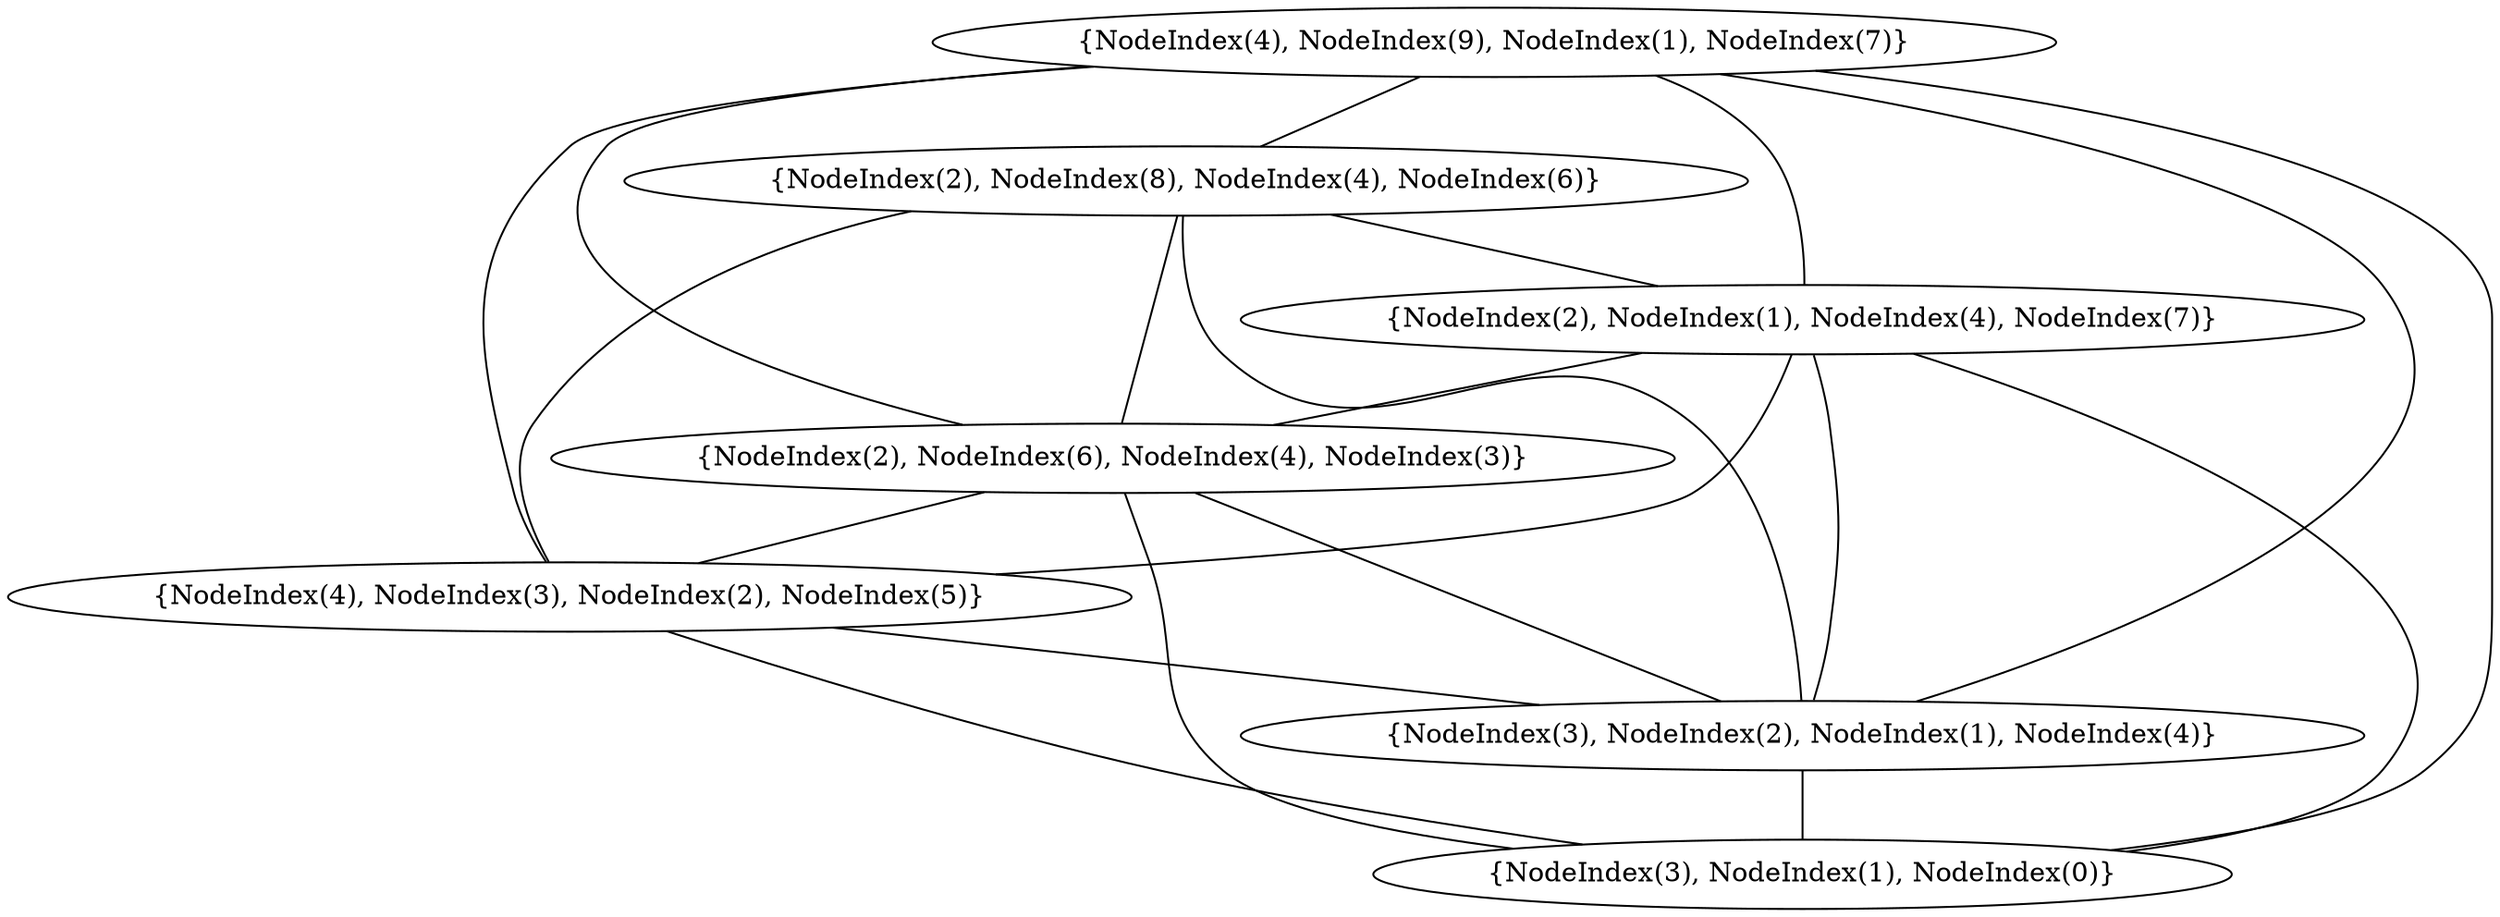 graph {
    0 [ label = "{NodeIndex(3), NodeIndex(1), NodeIndex(0)}" ]
    1 [ label = "{NodeIndex(3), NodeIndex(2), NodeIndex(1), NodeIndex(4)}" ]
    2 [ label = "{NodeIndex(4), NodeIndex(3), NodeIndex(2), NodeIndex(5)}" ]
    3 [ label = "{NodeIndex(2), NodeIndex(6), NodeIndex(4), NodeIndex(3)}" ]
    4 [ label = "{NodeIndex(2), NodeIndex(1), NodeIndex(4), NodeIndex(7)}" ]
    5 [ label = "{NodeIndex(2), NodeIndex(8), NodeIndex(4), NodeIndex(6)}" ]
    6 [ label = "{NodeIndex(4), NodeIndex(9), NodeIndex(1), NodeIndex(7)}" ]
    1 -- 0 [ ]
    2 -- 0 [ ]
    2 -- 1 [ ]
    3 -- 0 [ ]
    3 -- 1 [ ]
    3 -- 2 [ ]
    4 -- 0 [ ]
    4 -- 1 [ ]
    4 -- 2 [ ]
    4 -- 3 [ ]
    5 -- 1 [ ]
    5 -- 2 [ ]
    5 -- 3 [ ]
    5 -- 4 [ ]
    6 -- 0 [ ]
    6 -- 1 [ ]
    6 -- 2 [ ]
    6 -- 3 [ ]
    6 -- 4 [ ]
    6 -- 5 [ ]
}
